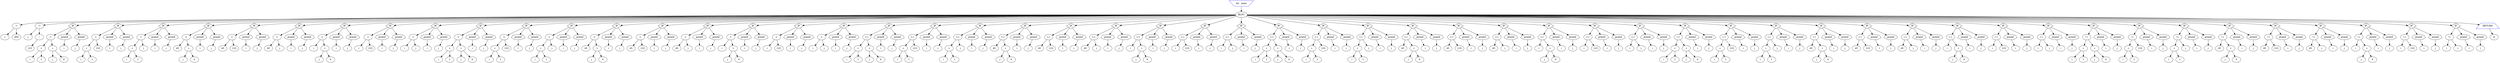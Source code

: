 digraph mon_programme {
node1[shape=ellipse label="i" style=solid color=black]
node3[shape=ellipse label="450" style=solid color=black]
node4[shape=ellipse label=":=" style=solid color=black]
node5[shape=ellipse label="j" style=solid color=black]
node7[shape=ellipse label="123" style=solid color=black]
node8[shape=ellipse label=":-" style=solid color=black]
node9[shape=ellipse label=":=" style=solid color=black]
node10[shape=ellipse label="i" style=solid color=black]
node12[shape=ellipse label="1" style=solid color=black]
node13[shape=ellipse label="+" style=solid color=black]
node14[shape=ellipse label="j" style=solid color=black]
node16[shape=ellipse label="0" style=solid color=black]
node17[shape=ellipse label="+" style=solid color=black]
node18[shape=ellipse label="<" style=solid color=black]
node19[shape=ellipse label="i" style=solid color=black]
node21[shape=septagon label="printd" style=solid color=black]
node22[shape=ellipse label="j" style=solid color=black]
node24[shape=septagon label="printd" style=solid color=black]
node25[shape=diamond label="IF" style=solid color=black]
node26[shape=ellipse label="i" style=solid color=black]
node28[shape=ellipse label="1" style=solid color=black]
node29[shape=ellipse label="+" style=solid color=black]
node30[shape=ellipse label="123" style=solid color=black]
node31[shape=ellipse label="<" style=solid color=black]
node32[shape=ellipse label="i" style=solid color=black]
node34[shape=septagon label="printd" style=solid color=black]
node35[shape=ellipse label="j" style=solid color=black]
node37[shape=septagon label="printd" style=solid color=black]
node38[shape=diamond label="IF" style=solid color=black]
node39[shape=ellipse label="i" style=solid color=black]
node41[shape=ellipse label="1" style=solid color=black]
node42[shape=ellipse label="+" style=solid color=black]
node43[shape=ellipse label="j" style=solid color=black]
node45[shape=ellipse label="<" style=solid color=black]
node46[shape=ellipse label="i" style=solid color=black]
node48[shape=septagon label="printd" style=solid color=black]
node49[shape=ellipse label="j" style=solid color=black]
node51[shape=septagon label="printd" style=solid color=black]
node52[shape=diamond label="IF" style=solid color=black]
node53[shape=ellipse label="45" style=solid color=black]
node54[shape=ellipse label="j" style=solid color=black]
node56[shape=ellipse label="0" style=solid color=black]
node57[shape=ellipse label="+" style=solid color=black]
node58[shape=ellipse label="<" style=solid color=black]
node59[shape=ellipse label="i" style=solid color=black]
node61[shape=septagon label="printd" style=solid color=black]
node62[shape=ellipse label="j" style=solid color=black]
node64[shape=septagon label="printd" style=solid color=black]
node65[shape=diamond label="IF" style=solid color=black]
node66[shape=ellipse label="45" style=solid color=black]
node67[shape=ellipse label="123" style=solid color=black]
node68[shape=ellipse label="<" style=solid color=black]
node69[shape=ellipse label="i" style=solid color=black]
node71[shape=septagon label="printd" style=solid color=black]
node72[shape=ellipse label="j" style=solid color=black]
node74[shape=septagon label="printd" style=solid color=black]
node75[shape=diamond label="IF" style=solid color=black]
node76[shape=ellipse label="45" style=solid color=black]
node77[shape=ellipse label="j" style=solid color=black]
node79[shape=ellipse label="<" style=solid color=black]
node80[shape=ellipse label="i" style=solid color=black]
node82[shape=septagon label="printd" style=solid color=black]
node83[shape=ellipse label="j" style=solid color=black]
node85[shape=septagon label="printd" style=solid color=black]
node86[shape=diamond label="IF" style=solid color=black]
node87[shape=ellipse label="i" style=solid color=black]
node89[shape=ellipse label="j" style=solid color=black]
node91[shape=ellipse label="0" style=solid color=black]
node92[shape=ellipse label="+" style=solid color=black]
node93[shape=ellipse label="<" style=solid color=black]
node94[shape=ellipse label="i" style=solid color=black]
node96[shape=septagon label="printd" style=solid color=black]
node97[shape=ellipse label="j" style=solid color=black]
node99[shape=septagon label="printd" style=solid color=black]
node100[shape=diamond label="IF" style=solid color=black]
node101[shape=ellipse label="i" style=solid color=black]
node103[shape=ellipse label="123" style=solid color=black]
node104[shape=ellipse label="<" style=solid color=black]
node105[shape=ellipse label="i" style=solid color=black]
node107[shape=septagon label="printd" style=solid color=black]
node108[shape=ellipse label="j" style=solid color=black]
node110[shape=septagon label="printd" style=solid color=black]
node111[shape=diamond label="IF" style=solid color=black]
node112[shape=ellipse label="i" style=solid color=black]
node114[shape=ellipse label="j" style=solid color=black]
node116[shape=ellipse label="<" style=solid color=black]
node117[shape=ellipse label="i" style=solid color=black]
node119[shape=septagon label="printd" style=solid color=black]
node120[shape=ellipse label="j" style=solid color=black]
node122[shape=septagon label="printd" style=solid color=black]
node123[shape=diamond label="IF" style=solid color=black]
node124[shape=ellipse label="i" style=solid color=black]
node126[shape=ellipse label="1" style=solid color=black]
node127[shape=ellipse label="+" style=solid color=black]
node128[shape=ellipse label="j" style=solid color=black]
node130[shape=ellipse label="0" style=solid color=black]
node131[shape=ellipse label="+" style=solid color=black]
node132[shape=ellipse label=">" style=solid color=black]
node133[shape=ellipse label="i" style=solid color=black]
node135[shape=septagon label="printd" style=solid color=black]
node136[shape=ellipse label="j" style=solid color=black]
node138[shape=septagon label="printd" style=solid color=black]
node139[shape=diamond label="IF" style=solid color=black]
node140[shape=ellipse label="i" style=solid color=black]
node142[shape=ellipse label="1" style=solid color=black]
node143[shape=ellipse label="+" style=solid color=black]
node144[shape=ellipse label="123" style=solid color=black]
node145[shape=ellipse label=">" style=solid color=black]
node146[shape=ellipse label="i" style=solid color=black]
node148[shape=septagon label="printd" style=solid color=black]
node149[shape=ellipse label="j" style=solid color=black]
node151[shape=septagon label="printd" style=solid color=black]
node152[shape=diamond label="IF" style=solid color=black]
node153[shape=ellipse label="i" style=solid color=black]
node155[shape=ellipse label="1" style=solid color=black]
node156[shape=ellipse label="+" style=solid color=black]
node157[shape=ellipse label="j" style=solid color=black]
node159[shape=ellipse label=">" style=solid color=black]
node160[shape=ellipse label="i" style=solid color=black]
node162[shape=septagon label="printd" style=solid color=black]
node163[shape=ellipse label="j" style=solid color=black]
node165[shape=septagon label="printd" style=solid color=black]
node166[shape=diamond label="IF" style=solid color=black]
node167[shape=ellipse label="45" style=solid color=black]
node168[shape=ellipse label="j" style=solid color=black]
node170[shape=ellipse label="0" style=solid color=black]
node171[shape=ellipse label="+" style=solid color=black]
node172[shape=ellipse label=">" style=solid color=black]
node173[shape=ellipse label="i" style=solid color=black]
node175[shape=septagon label="printd" style=solid color=black]
node176[shape=ellipse label="j" style=solid color=black]
node178[shape=septagon label="printd" style=solid color=black]
node179[shape=diamond label="IF" style=solid color=black]
node180[shape=ellipse label="45" style=solid color=black]
node181[shape=ellipse label="123" style=solid color=black]
node182[shape=ellipse label=">" style=solid color=black]
node183[shape=ellipse label="i" style=solid color=black]
node185[shape=septagon label="printd" style=solid color=black]
node186[shape=ellipse label="j" style=solid color=black]
node188[shape=septagon label="printd" style=solid color=black]
node189[shape=diamond label="IF" style=solid color=black]
node190[shape=ellipse label="45" style=solid color=black]
node191[shape=ellipse label="j" style=solid color=black]
node193[shape=ellipse label=">" style=solid color=black]
node194[shape=ellipse label="i" style=solid color=black]
node196[shape=septagon label="printd" style=solid color=black]
node197[shape=ellipse label="j" style=solid color=black]
node199[shape=septagon label="printd" style=solid color=black]
node200[shape=diamond label="IF" style=solid color=black]
node201[shape=ellipse label="i" style=solid color=black]
node203[shape=ellipse label="j" style=solid color=black]
node205[shape=ellipse label="0" style=solid color=black]
node206[shape=ellipse label="+" style=solid color=black]
node207[shape=ellipse label=">" style=solid color=black]
node208[shape=ellipse label="i" style=solid color=black]
node210[shape=septagon label="printd" style=solid color=black]
node211[shape=ellipse label="j" style=solid color=black]
node213[shape=septagon label="printd" style=solid color=black]
node214[shape=diamond label="IF" style=solid color=black]
node215[shape=ellipse label="i" style=solid color=black]
node217[shape=ellipse label="123" style=solid color=black]
node218[shape=ellipse label=">" style=solid color=black]
node219[shape=ellipse label="i" style=solid color=black]
node221[shape=septagon label="printd" style=solid color=black]
node222[shape=ellipse label="j" style=solid color=black]
node224[shape=septagon label="printd" style=solid color=black]
node225[shape=diamond label="IF" style=solid color=black]
node226[shape=ellipse label="i" style=solid color=black]
node228[shape=ellipse label="j" style=solid color=black]
node230[shape=ellipse label=">" style=solid color=black]
node231[shape=ellipse label="i" style=solid color=black]
node233[shape=septagon label="printd" style=solid color=black]
node234[shape=ellipse label="j" style=solid color=black]
node236[shape=septagon label="printd" style=solid color=black]
node237[shape=diamond label="IF" style=solid color=black]
node238[shape=ellipse label="i" style=solid color=black]
node240[shape=ellipse label="1" style=solid color=black]
node241[shape=ellipse label="+" style=solid color=black]
node242[shape=ellipse label="j" style=solid color=black]
node244[shape=ellipse label="0" style=solid color=black]
node245[shape=ellipse label="+" style=solid color=black]
node246[shape=ellipse label=">=" style=solid color=black]
node247[shape=ellipse label="i" style=solid color=black]
node249[shape=septagon label="printd" style=solid color=black]
node250[shape=ellipse label="j" style=solid color=black]
node252[shape=septagon label="printd" style=solid color=black]
node253[shape=diamond label="IF" style=solid color=black]
node254[shape=ellipse label="i" style=solid color=black]
node256[shape=ellipse label="1" style=solid color=black]
node257[shape=ellipse label="+" style=solid color=black]
node258[shape=ellipse label="123" style=solid color=black]
node259[shape=ellipse label=">=" style=solid color=black]
node260[shape=ellipse label="i" style=solid color=black]
node262[shape=septagon label="printd" style=solid color=black]
node263[shape=ellipse label="j" style=solid color=black]
node265[shape=septagon label="printd" style=solid color=black]
node266[shape=diamond label="IF" style=solid color=black]
node267[shape=ellipse label="i" style=solid color=black]
node269[shape=ellipse label="1" style=solid color=black]
node270[shape=ellipse label="+" style=solid color=black]
node271[shape=ellipse label="j" style=solid color=black]
node273[shape=ellipse label=">=" style=solid color=black]
node274[shape=ellipse label="i" style=solid color=black]
node276[shape=septagon label="printd" style=solid color=black]
node277[shape=ellipse label="j" style=solid color=black]
node279[shape=septagon label="printd" style=solid color=black]
node280[shape=diamond label="IF" style=solid color=black]
node281[shape=ellipse label="45" style=solid color=black]
node282[shape=ellipse label="j" style=solid color=black]
node284[shape=ellipse label="0" style=solid color=black]
node285[shape=ellipse label="+" style=solid color=black]
node286[shape=ellipse label=">=" style=solid color=black]
node287[shape=ellipse label="i" style=solid color=black]
node289[shape=septagon label="printd" style=solid color=black]
node290[shape=ellipse label="j" style=solid color=black]
node292[shape=septagon label="printd" style=solid color=black]
node293[shape=diamond label="IF" style=solid color=black]
node294[shape=ellipse label="45" style=solid color=black]
node295[shape=ellipse label="123" style=solid color=black]
node296[shape=ellipse label=">=" style=solid color=black]
node297[shape=ellipse label="i" style=solid color=black]
node299[shape=septagon label="printd" style=solid color=black]
node300[shape=ellipse label="j" style=solid color=black]
node302[shape=septagon label="printd" style=solid color=black]
node303[shape=diamond label="IF" style=solid color=black]
node304[shape=ellipse label="45" style=solid color=black]
node305[shape=ellipse label="j" style=solid color=black]
node307[shape=ellipse label=">=" style=solid color=black]
node308[shape=ellipse label="i" style=solid color=black]
node310[shape=septagon label="printd" style=solid color=black]
node311[shape=ellipse label="j" style=solid color=black]
node313[shape=septagon label="printd" style=solid color=black]
node314[shape=diamond label="IF" style=solid color=black]
node315[shape=ellipse label="i" style=solid color=black]
node317[shape=ellipse label="j" style=solid color=black]
node319[shape=ellipse label="0" style=solid color=black]
node320[shape=ellipse label="+" style=solid color=black]
node321[shape=ellipse label=">=" style=solid color=black]
node322[shape=ellipse label="i" style=solid color=black]
node324[shape=septagon label="printd" style=solid color=black]
node325[shape=ellipse label="j" style=solid color=black]
node327[shape=septagon label="printd" style=solid color=black]
node328[shape=diamond label="IF" style=solid color=black]
node329[shape=ellipse label="i" style=solid color=black]
node331[shape=ellipse label="123" style=solid color=black]
node332[shape=ellipse label=">=" style=solid color=black]
node333[shape=ellipse label="i" style=solid color=black]
node335[shape=septagon label="printd" style=solid color=black]
node336[shape=ellipse label="j" style=solid color=black]
node338[shape=septagon label="printd" style=solid color=black]
node339[shape=diamond label="IF" style=solid color=black]
node340[shape=ellipse label="i" style=solid color=black]
node342[shape=ellipse label="j" style=solid color=black]
node344[shape=ellipse label=">=" style=solid color=black]
node345[shape=ellipse label="i" style=solid color=black]
node347[shape=septagon label="printd" style=solid color=black]
node348[shape=ellipse label="j" style=solid color=black]
node350[shape=septagon label="printd" style=solid color=black]
node351[shape=diamond label="IF" style=solid color=black]
node352[shape=ellipse label="i" style=solid color=black]
node354[shape=ellipse label="1" style=solid color=black]
node355[shape=ellipse label="+" style=solid color=black]
node356[shape=ellipse label="j" style=solid color=black]
node358[shape=ellipse label="0" style=solid color=black]
node359[shape=ellipse label="+" style=solid color=black]
node360[shape=ellipse label="<=" style=solid color=black]
node361[shape=ellipse label="i" style=solid color=black]
node363[shape=septagon label="printd" style=solid color=black]
node364[shape=ellipse label="j" style=solid color=black]
node366[shape=septagon label="printd" style=solid color=black]
node367[shape=diamond label="IF" style=solid color=black]
node368[shape=ellipse label="i" style=solid color=black]
node370[shape=ellipse label="1" style=solid color=black]
node371[shape=ellipse label="+" style=solid color=black]
node372[shape=ellipse label="123" style=solid color=black]
node373[shape=ellipse label="<=" style=solid color=black]
node374[shape=ellipse label="i" style=solid color=black]
node376[shape=septagon label="printd" style=solid color=black]
node377[shape=ellipse label="j" style=solid color=black]
node379[shape=septagon label="printd" style=solid color=black]
node380[shape=diamond label="IF" style=solid color=black]
node381[shape=ellipse label="i" style=solid color=black]
node383[shape=ellipse label="1" style=solid color=black]
node384[shape=ellipse label="+" style=solid color=black]
node385[shape=ellipse label="j" style=solid color=black]
node387[shape=ellipse label="<=" style=solid color=black]
node388[shape=ellipse label="i" style=solid color=black]
node390[shape=septagon label="printd" style=solid color=black]
node391[shape=ellipse label="j" style=solid color=black]
node393[shape=septagon label="printd" style=solid color=black]
node394[shape=diamond label="IF" style=solid color=black]
node395[shape=ellipse label="45" style=solid color=black]
node396[shape=ellipse label="j" style=solid color=black]
node398[shape=ellipse label="0" style=solid color=black]
node399[shape=ellipse label="+" style=solid color=black]
node400[shape=ellipse label="<=" style=solid color=black]
node401[shape=ellipse label="i" style=solid color=black]
node403[shape=septagon label="printd" style=solid color=black]
node404[shape=ellipse label="j" style=solid color=black]
node406[shape=septagon label="printd" style=solid color=black]
node407[shape=diamond label="IF" style=solid color=black]
node408[shape=ellipse label="45" style=solid color=black]
node409[shape=ellipse label="123" style=solid color=black]
node410[shape=ellipse label="<=" style=solid color=black]
node411[shape=ellipse label="i" style=solid color=black]
node413[shape=septagon label="printd" style=solid color=black]
node414[shape=ellipse label="j" style=solid color=black]
node416[shape=septagon label="printd" style=solid color=black]
node417[shape=diamond label="IF" style=solid color=black]
node418[shape=ellipse label="45" style=solid color=black]
node419[shape=ellipse label="j" style=solid color=black]
node421[shape=ellipse label="<=" style=solid color=black]
node422[shape=ellipse label="i" style=solid color=black]
node424[shape=septagon label="printd" style=solid color=black]
node425[shape=ellipse label="j" style=solid color=black]
node427[shape=septagon label="printd" style=solid color=black]
node428[shape=diamond label="IF" style=solid color=black]
node429[shape=ellipse label="i" style=solid color=black]
node431[shape=ellipse label="j" style=solid color=black]
node433[shape=ellipse label="0" style=solid color=black]
node434[shape=ellipse label="+" style=solid color=black]
node435[shape=ellipse label="<=" style=solid color=black]
node436[shape=ellipse label="i" style=solid color=black]
node438[shape=septagon label="printd" style=solid color=black]
node439[shape=ellipse label="j" style=solid color=black]
node441[shape=septagon label="printd" style=solid color=black]
node442[shape=diamond label="IF" style=solid color=black]
node443[shape=ellipse label="i" style=solid color=black]
node445[shape=ellipse label="123" style=solid color=black]
node446[shape=ellipse label="<=" style=solid color=black]
node447[shape=ellipse label="i" style=solid color=black]
node449[shape=septagon label="printd" style=solid color=black]
node450[shape=ellipse label="j" style=solid color=black]
node452[shape=septagon label="printd" style=solid color=black]
node453[shape=diamond label="IF" style=solid color=black]
node454[shape=ellipse label="i" style=solid color=black]
node456[shape=ellipse label="j" style=solid color=black]
node458[shape=ellipse label="<=" style=solid color=black]
node459[shape=ellipse label="i" style=solid color=black]
node461[shape=septagon label="printd" style=solid color=black]
node462[shape=ellipse label="j" style=solid color=black]
node464[shape=septagon label="printd" style=solid color=black]
node465[shape=diamond label="IF" style=solid color=black]
node466[shape=ellipse label="i" style=solid color=black]
node468[shape=ellipse label="1" style=solid color=black]
node469[shape=ellipse label="+" style=solid color=black]
node470[shape=ellipse label="j" style=solid color=black]
node472[shape=ellipse label="0" style=solid color=black]
node473[shape=ellipse label="+" style=solid color=black]
node474[shape=ellipse label="==" style=solid color=black]
node475[shape=ellipse label="i" style=solid color=black]
node477[shape=septagon label="printd" style=solid color=black]
node478[shape=ellipse label="j" style=solid color=black]
node480[shape=septagon label="printd" style=solid color=black]
node481[shape=diamond label="IF" style=solid color=black]
node482[shape=ellipse label="i" style=solid color=black]
node484[shape=ellipse label="1" style=solid color=black]
node485[shape=ellipse label="+" style=solid color=black]
node486[shape=ellipse label="123" style=solid color=black]
node487[shape=ellipse label="==" style=solid color=black]
node488[shape=ellipse label="i" style=solid color=black]
node490[shape=septagon label="printd" style=solid color=black]
node491[shape=ellipse label="j" style=solid color=black]
node493[shape=septagon label="printd" style=solid color=black]
node494[shape=diamond label="IF" style=solid color=black]
node495[shape=ellipse label="i" style=solid color=black]
node497[shape=ellipse label="1" style=solid color=black]
node498[shape=ellipse label="+" style=solid color=black]
node499[shape=ellipse label="j" style=solid color=black]
node501[shape=ellipse label="==" style=solid color=black]
node502[shape=ellipse label="i" style=solid color=black]
node504[shape=septagon label="printd" style=solid color=black]
node505[shape=ellipse label="j" style=solid color=black]
node507[shape=septagon label="printd" style=solid color=black]
node508[shape=diamond label="IF" style=solid color=black]
node509[shape=ellipse label="45" style=solid color=black]
node510[shape=ellipse label="j" style=solid color=black]
node512[shape=ellipse label="0" style=solid color=black]
node513[shape=ellipse label="+" style=solid color=black]
node514[shape=ellipse label="==" style=solid color=black]
node515[shape=ellipse label="i" style=solid color=black]
node517[shape=septagon label="printd" style=solid color=black]
node518[shape=ellipse label="j" style=solid color=black]
node520[shape=septagon label="printd" style=solid color=black]
node521[shape=diamond label="IF" style=solid color=black]
node522[shape=ellipse label="45" style=solid color=black]
node523[shape=ellipse label="123" style=solid color=black]
node524[shape=ellipse label="==" style=solid color=black]
node525[shape=ellipse label="i" style=solid color=black]
node527[shape=septagon label="printd" style=solid color=black]
node528[shape=ellipse label="j" style=solid color=black]
node530[shape=septagon label="printd" style=solid color=black]
node531[shape=diamond label="IF" style=solid color=black]
node532[shape=ellipse label="45" style=solid color=black]
node533[shape=ellipse label="j" style=solid color=black]
node535[shape=ellipse label="==" style=solid color=black]
node536[shape=ellipse label="i" style=solid color=black]
node538[shape=septagon label="printd" style=solid color=black]
node539[shape=ellipse label="j" style=solid color=black]
node541[shape=septagon label="printd" style=solid color=black]
node542[shape=diamond label="IF" style=solid color=black]
node543[shape=ellipse label="i" style=solid color=black]
node545[shape=ellipse label="j" style=solid color=black]
node547[shape=ellipse label="0" style=solid color=black]
node548[shape=ellipse label="+" style=solid color=black]
node549[shape=ellipse label="==" style=solid color=black]
node550[shape=ellipse label="i" style=solid color=black]
node552[shape=septagon label="printd" style=solid color=black]
node553[shape=ellipse label="j" style=solid color=black]
node555[shape=septagon label="printd" style=solid color=black]
node556[shape=diamond label="IF" style=solid color=black]
node557[shape=ellipse label="i" style=solid color=black]
node559[shape=ellipse label="123" style=solid color=black]
node560[shape=ellipse label="==" style=solid color=black]
node561[shape=ellipse label="i" style=solid color=black]
node563[shape=septagon label="printd" style=solid color=black]
node564[shape=ellipse label="j" style=solid color=black]
node566[shape=septagon label="printd" style=solid color=black]
node567[shape=diamond label="IF" style=solid color=black]
node568[shape=ellipse label="i" style=solid color=black]
node570[shape=ellipse label="j" style=solid color=black]
node572[shape=ellipse label="==" style=solid color=black]
node573[shape=ellipse label="i" style=solid color=black]
node575[shape=septagon label="printd" style=solid color=black]
node576[shape=ellipse label="j" style=solid color=black]
node578[shape=septagon label="printd" style=solid color=black]
node579[shape=diamond label="IF" style=solid color=black]
node580[shape=ellipse label="i" style=solid color=black]
node582[shape=ellipse label="1" style=solid color=black]
node583[shape=ellipse label="+" style=solid color=black]
node584[shape=ellipse label="j" style=solid color=black]
node586[shape=ellipse label="0" style=solid color=black]
node587[shape=ellipse label="+" style=solid color=black]
node588[shape=ellipse label="!=" style=solid color=black]
node589[shape=ellipse label="i" style=solid color=black]
node591[shape=septagon label="printd" style=solid color=black]
node592[shape=ellipse label="j" style=solid color=black]
node594[shape=septagon label="printd" style=solid color=black]
node595[shape=diamond label="IF" style=solid color=black]
node596[shape=ellipse label="i" style=solid color=black]
node598[shape=ellipse label="1" style=solid color=black]
node599[shape=ellipse label="+" style=solid color=black]
node600[shape=ellipse label="123" style=solid color=black]
node601[shape=ellipse label="!=" style=solid color=black]
node602[shape=ellipse label="i" style=solid color=black]
node604[shape=septagon label="printd" style=solid color=black]
node605[shape=ellipse label="j" style=solid color=black]
node607[shape=septagon label="printd" style=solid color=black]
node608[shape=diamond label="IF" style=solid color=black]
node609[shape=ellipse label="i" style=solid color=black]
node611[shape=ellipse label="1" style=solid color=black]
node612[shape=ellipse label="+" style=solid color=black]
node613[shape=ellipse label="j" style=solid color=black]
node615[shape=ellipse label="!=" style=solid color=black]
node616[shape=ellipse label="i" style=solid color=black]
node618[shape=septagon label="printd" style=solid color=black]
node619[shape=ellipse label="j" style=solid color=black]
node621[shape=septagon label="printd" style=solid color=black]
node622[shape=diamond label="IF" style=solid color=black]
node623[shape=ellipse label="45" style=solid color=black]
node624[shape=ellipse label="j" style=solid color=black]
node626[shape=ellipse label="0" style=solid color=black]
node627[shape=ellipse label="+" style=solid color=black]
node628[shape=ellipse label="!=" style=solid color=black]
node629[shape=ellipse label="i" style=solid color=black]
node631[shape=septagon label="printd" style=solid color=black]
node632[shape=ellipse label="j" style=solid color=black]
node634[shape=septagon label="printd" style=solid color=black]
node635[shape=diamond label="IF" style=solid color=black]
node636[shape=ellipse label="45" style=solid color=black]
node637[shape=ellipse label="123" style=solid color=black]
node638[shape=ellipse label="!=" style=solid color=black]
node639[shape=ellipse label="i" style=solid color=black]
node641[shape=septagon label="printd" style=solid color=black]
node642[shape=ellipse label="j" style=solid color=black]
node644[shape=septagon label="printd" style=solid color=black]
node645[shape=diamond label="IF" style=solid color=black]
node646[shape=ellipse label="45" style=solid color=black]
node647[shape=ellipse label="j" style=solid color=black]
node649[shape=ellipse label="!=" style=solid color=black]
node650[shape=ellipse label="i" style=solid color=black]
node652[shape=septagon label="printd" style=solid color=black]
node653[shape=ellipse label="j" style=solid color=black]
node655[shape=septagon label="printd" style=solid color=black]
node656[shape=diamond label="IF" style=solid color=black]
node657[shape=ellipse label="i" style=solid color=black]
node659[shape=ellipse label="j" style=solid color=black]
node661[shape=ellipse label="0" style=solid color=black]
node662[shape=ellipse label="+" style=solid color=black]
node663[shape=ellipse label="!=" style=solid color=black]
node664[shape=ellipse label="i" style=solid color=black]
node666[shape=septagon label="printd" style=solid color=black]
node667[shape=ellipse label="j" style=solid color=black]
node669[shape=septagon label="printd" style=solid color=black]
node670[shape=diamond label="IF" style=solid color=black]
node671[shape=ellipse label="i" style=solid color=black]
node673[shape=ellipse label="123" style=solid color=black]
node674[shape=ellipse label="!=" style=solid color=black]
node675[shape=ellipse label="i" style=solid color=black]
node677[shape=septagon label="printd" style=solid color=black]
node678[shape=ellipse label="j" style=solid color=black]
node680[shape=septagon label="printd" style=solid color=black]
node681[shape=diamond label="IF" style=solid color=black]
node682[shape=ellipse label="i" style=solid color=black]
node684[shape=ellipse label="j" style=solid color=black]
node686[shape=ellipse label="!=" style=solid color=black]
node687[shape=ellipse label="i" style=solid color=black]
node689[shape=septagon label="printd" style=solid color=black]
node690[shape=ellipse label="j" style=solid color=black]
node692[shape=septagon label="printd" style=solid color=black]
node693[shape=diamond label="IF" style=solid color=black]
node694[shape=ellipse label="0" style=solid color=black]
node695[shape=trapezium label="RETURN" style=solid color=blue]
node696[shape=ellipse label="BLOC" style=solid color=black]
node697[shape=invtrapezium label="int , main" style=solid color=blue]
node697->node696
node696->node695
node695->node694
node696->node693
node693->node692
node692->node690
node693->node689
node689->node687
node693->node686
node686->node684
node686->node682
node696->node681
node681->node680
node680->node678
node681->node677
node677->node675
node681->node674
node674->node673
node674->node671
node696->node670
node670->node669
node669->node667
node670->node666
node666->node664
node670->node663
node663->node662
node662->node661
node662->node659
node663->node657
node696->node656
node656->node655
node655->node653
node656->node652
node652->node650
node656->node649
node649->node647
node649->node646
node696->node645
node645->node644
node644->node642
node645->node641
node641->node639
node645->node638
node638->node637
node638->node636
node696->node635
node635->node634
node634->node632
node635->node631
node631->node629
node635->node628
node628->node627
node627->node626
node627->node624
node628->node623
node696->node622
node622->node621
node621->node619
node622->node618
node618->node616
node622->node615
node615->node613
node615->node612
node612->node611
node612->node609
node696->node608
node608->node607
node607->node605
node608->node604
node604->node602
node608->node601
node601->node600
node601->node599
node599->node598
node599->node596
node696->node595
node595->node594
node594->node592
node595->node591
node591->node589
node595->node588
node588->node587
node587->node586
node587->node584
node588->node583
node583->node582
node583->node580
node696->node579
node579->node578
node578->node576
node579->node575
node575->node573
node579->node572
node572->node570
node572->node568
node696->node567
node567->node566
node566->node564
node567->node563
node563->node561
node567->node560
node560->node559
node560->node557
node696->node556
node556->node555
node555->node553
node556->node552
node552->node550
node556->node549
node549->node548
node548->node547
node548->node545
node549->node543
node696->node542
node542->node541
node541->node539
node542->node538
node538->node536
node542->node535
node535->node533
node535->node532
node696->node531
node531->node530
node530->node528
node531->node527
node527->node525
node531->node524
node524->node523
node524->node522
node696->node521
node521->node520
node520->node518
node521->node517
node517->node515
node521->node514
node514->node513
node513->node512
node513->node510
node514->node509
node696->node508
node508->node507
node507->node505
node508->node504
node504->node502
node508->node501
node501->node499
node501->node498
node498->node497
node498->node495
node696->node494
node494->node493
node493->node491
node494->node490
node490->node488
node494->node487
node487->node486
node487->node485
node485->node484
node485->node482
node696->node481
node481->node480
node480->node478
node481->node477
node477->node475
node481->node474
node474->node473
node473->node472
node473->node470
node474->node469
node469->node468
node469->node466
node696->node465
node465->node464
node464->node462
node465->node461
node461->node459
node465->node458
node458->node456
node458->node454
node696->node453
node453->node452
node452->node450
node453->node449
node449->node447
node453->node446
node446->node445
node446->node443
node696->node442
node442->node441
node441->node439
node442->node438
node438->node436
node442->node435
node435->node434
node434->node433
node434->node431
node435->node429
node696->node428
node428->node427
node427->node425
node428->node424
node424->node422
node428->node421
node421->node419
node421->node418
node696->node417
node417->node416
node416->node414
node417->node413
node413->node411
node417->node410
node410->node409
node410->node408
node696->node407
node407->node406
node406->node404
node407->node403
node403->node401
node407->node400
node400->node399
node399->node398
node399->node396
node400->node395
node696->node394
node394->node393
node393->node391
node394->node390
node390->node388
node394->node387
node387->node385
node387->node384
node384->node383
node384->node381
node696->node380
node380->node379
node379->node377
node380->node376
node376->node374
node380->node373
node373->node372
node373->node371
node371->node370
node371->node368
node696->node367
node367->node366
node366->node364
node367->node363
node363->node361
node367->node360
node360->node359
node359->node358
node359->node356
node360->node355
node355->node354
node355->node352
node696->node351
node351->node350
node350->node348
node351->node347
node347->node345
node351->node344
node344->node342
node344->node340
node696->node339
node339->node338
node338->node336
node339->node335
node335->node333
node339->node332
node332->node331
node332->node329
node696->node328
node328->node327
node327->node325
node328->node324
node324->node322
node328->node321
node321->node320
node320->node319
node320->node317
node321->node315
node696->node314
node314->node313
node313->node311
node314->node310
node310->node308
node314->node307
node307->node305
node307->node304
node696->node303
node303->node302
node302->node300
node303->node299
node299->node297
node303->node296
node296->node295
node296->node294
node696->node293
node293->node292
node292->node290
node293->node289
node289->node287
node293->node286
node286->node285
node285->node284
node285->node282
node286->node281
node696->node280
node280->node279
node279->node277
node280->node276
node276->node274
node280->node273
node273->node271
node273->node270
node270->node269
node270->node267
node696->node266
node266->node265
node265->node263
node266->node262
node262->node260
node266->node259
node259->node258
node259->node257
node257->node256
node257->node254
node696->node253
node253->node252
node252->node250
node253->node249
node249->node247
node253->node246
node246->node245
node245->node244
node245->node242
node246->node241
node241->node240
node241->node238
node696->node237
node237->node236
node236->node234
node237->node233
node233->node231
node237->node230
node230->node228
node230->node226
node696->node225
node225->node224
node224->node222
node225->node221
node221->node219
node225->node218
node218->node217
node218->node215
node696->node214
node214->node213
node213->node211
node214->node210
node210->node208
node214->node207
node207->node206
node206->node205
node206->node203
node207->node201
node696->node200
node200->node199
node199->node197
node200->node196
node196->node194
node200->node193
node193->node191
node193->node190
node696->node189
node189->node188
node188->node186
node189->node185
node185->node183
node189->node182
node182->node181
node182->node180
node696->node179
node179->node178
node178->node176
node179->node175
node175->node173
node179->node172
node172->node171
node171->node170
node171->node168
node172->node167
node696->node166
node166->node165
node165->node163
node166->node162
node162->node160
node166->node159
node159->node157
node159->node156
node156->node155
node156->node153
node696->node152
node152->node151
node151->node149
node152->node148
node148->node146
node152->node145
node145->node144
node145->node143
node143->node142
node143->node140
node696->node139
node139->node138
node138->node136
node139->node135
node135->node133
node139->node132
node132->node131
node131->node130
node131->node128
node132->node127
node127->node126
node127->node124
node696->node123
node123->node122
node122->node120
node123->node119
node119->node117
node123->node116
node116->node114
node116->node112
node696->node111
node111->node110
node110->node108
node111->node107
node107->node105
node111->node104
node104->node103
node104->node101
node696->node100
node100->node99
node99->node97
node100->node96
node96->node94
node100->node93
node93->node92
node92->node91
node92->node89
node93->node87
node696->node86
node86->node85
node85->node83
node86->node82
node82->node80
node86->node79
node79->node77
node79->node76
node696->node75
node75->node74
node74->node72
node75->node71
node71->node69
node75->node68
node68->node67
node68->node66
node696->node65
node65->node64
node64->node62
node65->node61
node61->node59
node65->node58
node58->node57
node57->node56
node57->node54
node58->node53
node696->node52
node52->node51
node51->node49
node52->node48
node48->node46
node52->node45
node45->node43
node45->node42
node42->node41
node42->node39
node696->node38
node38->node37
node37->node35
node38->node34
node34->node32
node38->node31
node31->node30
node31->node29
node29->node28
node29->node26
node696->node25
node25->node24
node24->node22
node25->node21
node21->node19
node25->node18
node18->node17
node17->node16
node17->node14
node18->node13
node13->node12
node13->node10
node696->node9
node9->node8
node8->node7
node9->node5
node696->node4
node4->node3
node4->node1

}
